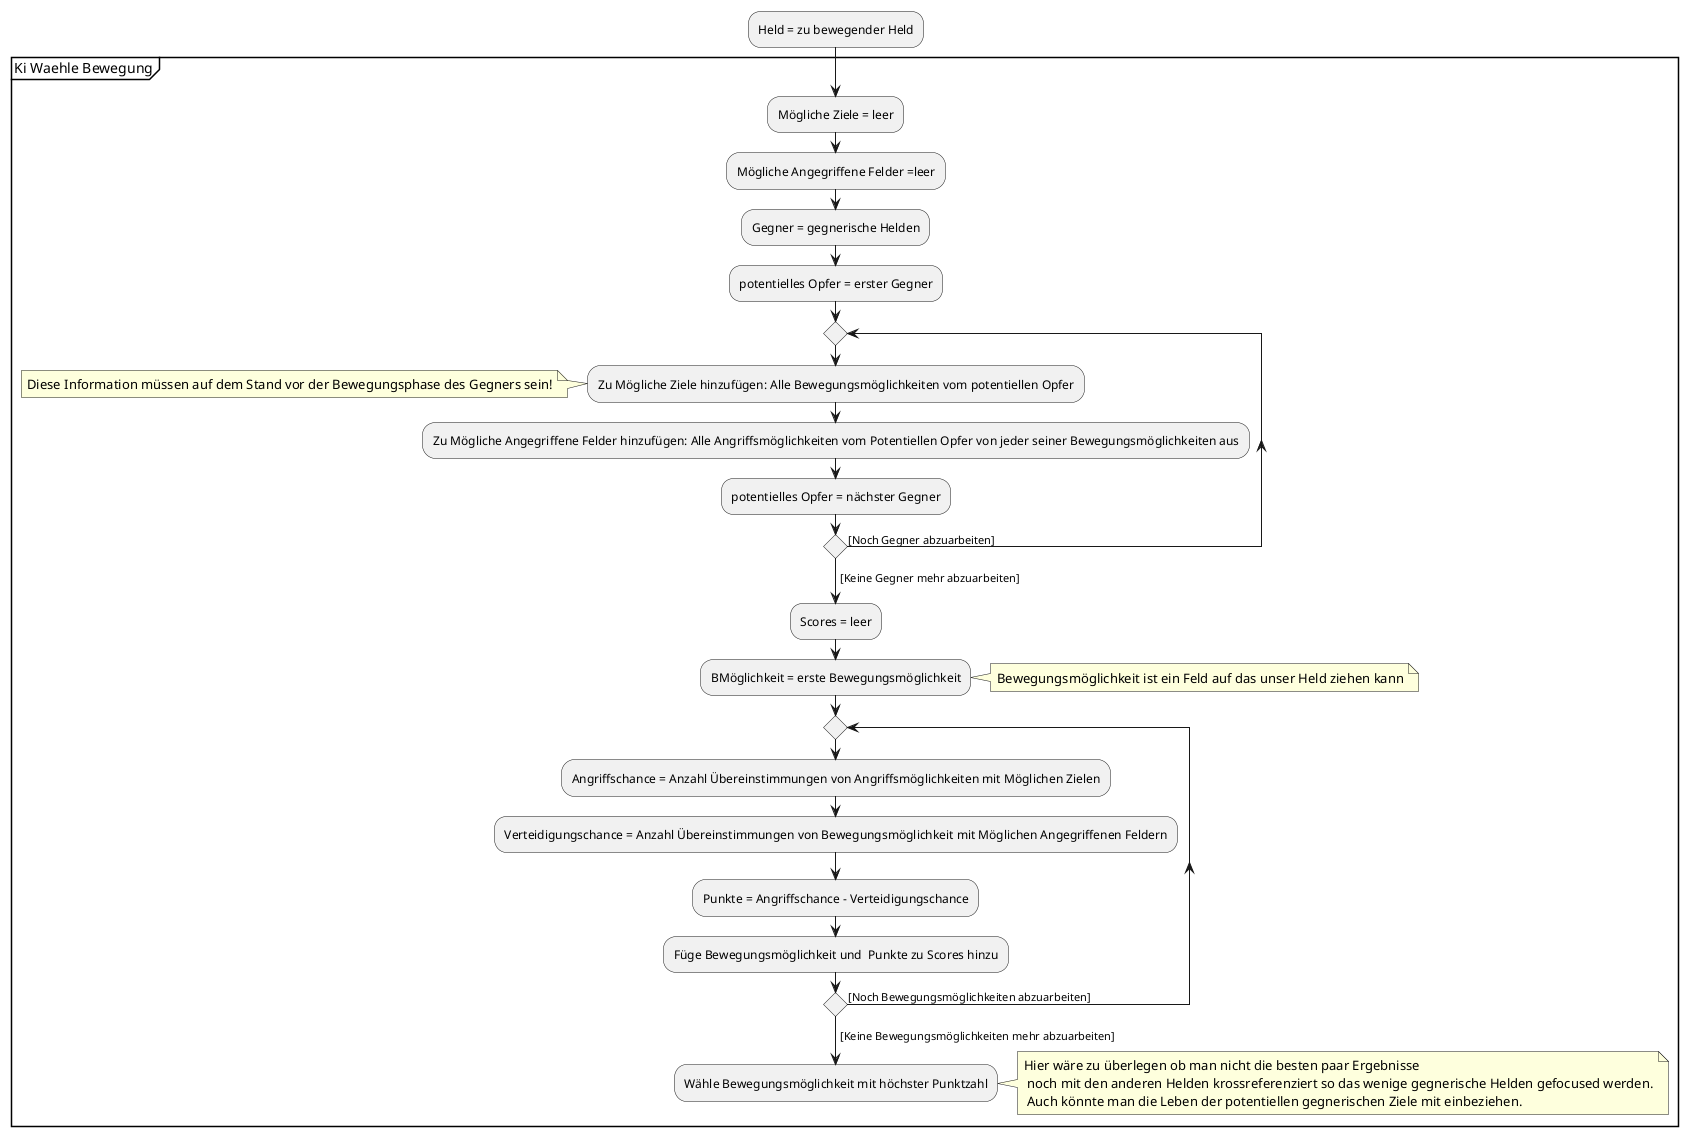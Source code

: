@startuml

:Held = zu bewegender Held;

partition "Ki Waehle Bewegung" {
    :Mögliche Ziele = leer;
    :Mögliche Angegriffene Felder =leer;
    :Gegner = gegnerische Helden;
    :potentielles Opfer = erster Gegner;

    repeat
    :Zu Mögliche Ziele hinzufügen: Alle Bewegungsmöglichkeiten vom potentiellen Opfer;
    note left: Diese Information müssen auf dem Stand vor der Bewegungsphase des Gegners sein!
    :Zu Mögliche Angegriffene Felder hinzufügen: Alle Angriffsmöglichkeiten vom Potentiellen Opfer von jeder seiner Bewegungsmöglichkeiten aus;
    :potentielles Opfer = nächster Gegner;
    repeat while () is ([Noch Gegner abzuarbeiten])
    -> [Keine Gegner mehr abzuarbeiten];
    :Scores = leer;
    :BMöglichkeit = erste Bewegungsmöglichkeit;
    note right: Bewegungsmöglichkeit ist ein Feld auf das unser Held ziehen kann
    repeat
    :Angriffschance = Anzahl Übereinstimmungen von Angriffsmöglichkeiten mit Möglichen Zielen;
    :Verteidigungschance = Anzahl Übereinstimmungen von Bewegungsmöglichkeit mit Möglichen Angegriffenen Feldern;
    :Punkte = Angriffschance - Verteidigungschance;
    :Füge Bewegungsmöglichkeit und  Punkte zu Scores hinzu;
    repeat while () is ([Noch Bewegungsmöglichkeiten abzuarbeiten])
    -> [Keine Bewegungsmöglichkeiten mehr abzuarbeiten];
    :Wähle Bewegungsmöglichkeit mit höchster Punktzahl;
    note right: Hier wäre zu überlegen ob man nicht die besten paar Ergebnisse\n noch mit den anderen Helden krossreferenziert so das wenige gegnerische Helden gefocused werden.\n Auch könnte man die Leben der potentiellen gegnerischen Ziele mit einbeziehen.

}
@enduml

